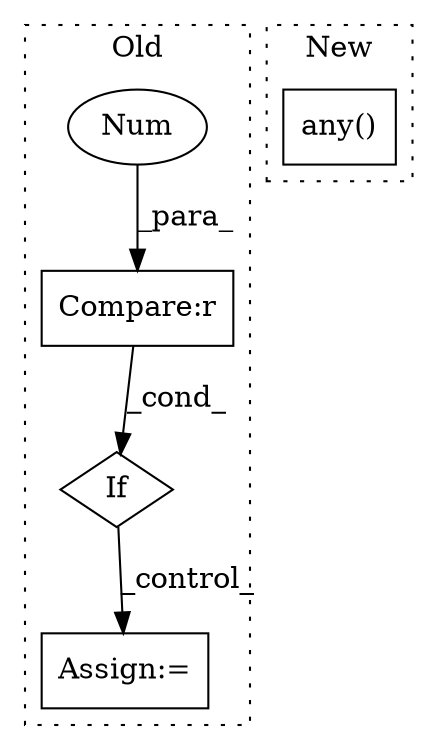 digraph G {
subgraph cluster0 {
1 [label="If" a="96" s="1087" l="3" shape="diamond"];
3 [label="Assign:=" a="68" s="1133" l="3" shape="box"];
4 [label="Compare:r" a="40" s="1090" l="16" shape="box"];
5 [label="Num" a="76" s="1105" l="1" shape="ellipse"];
label = "Old";
style="dotted";
}
subgraph cluster1 {
2 [label="any()" a="75" s="1029" l="19" shape="box"];
label = "New";
style="dotted";
}
1 -> 3 [label="_control_"];
4 -> 1 [label="_cond_"];
5 -> 4 [label="_para_"];
}